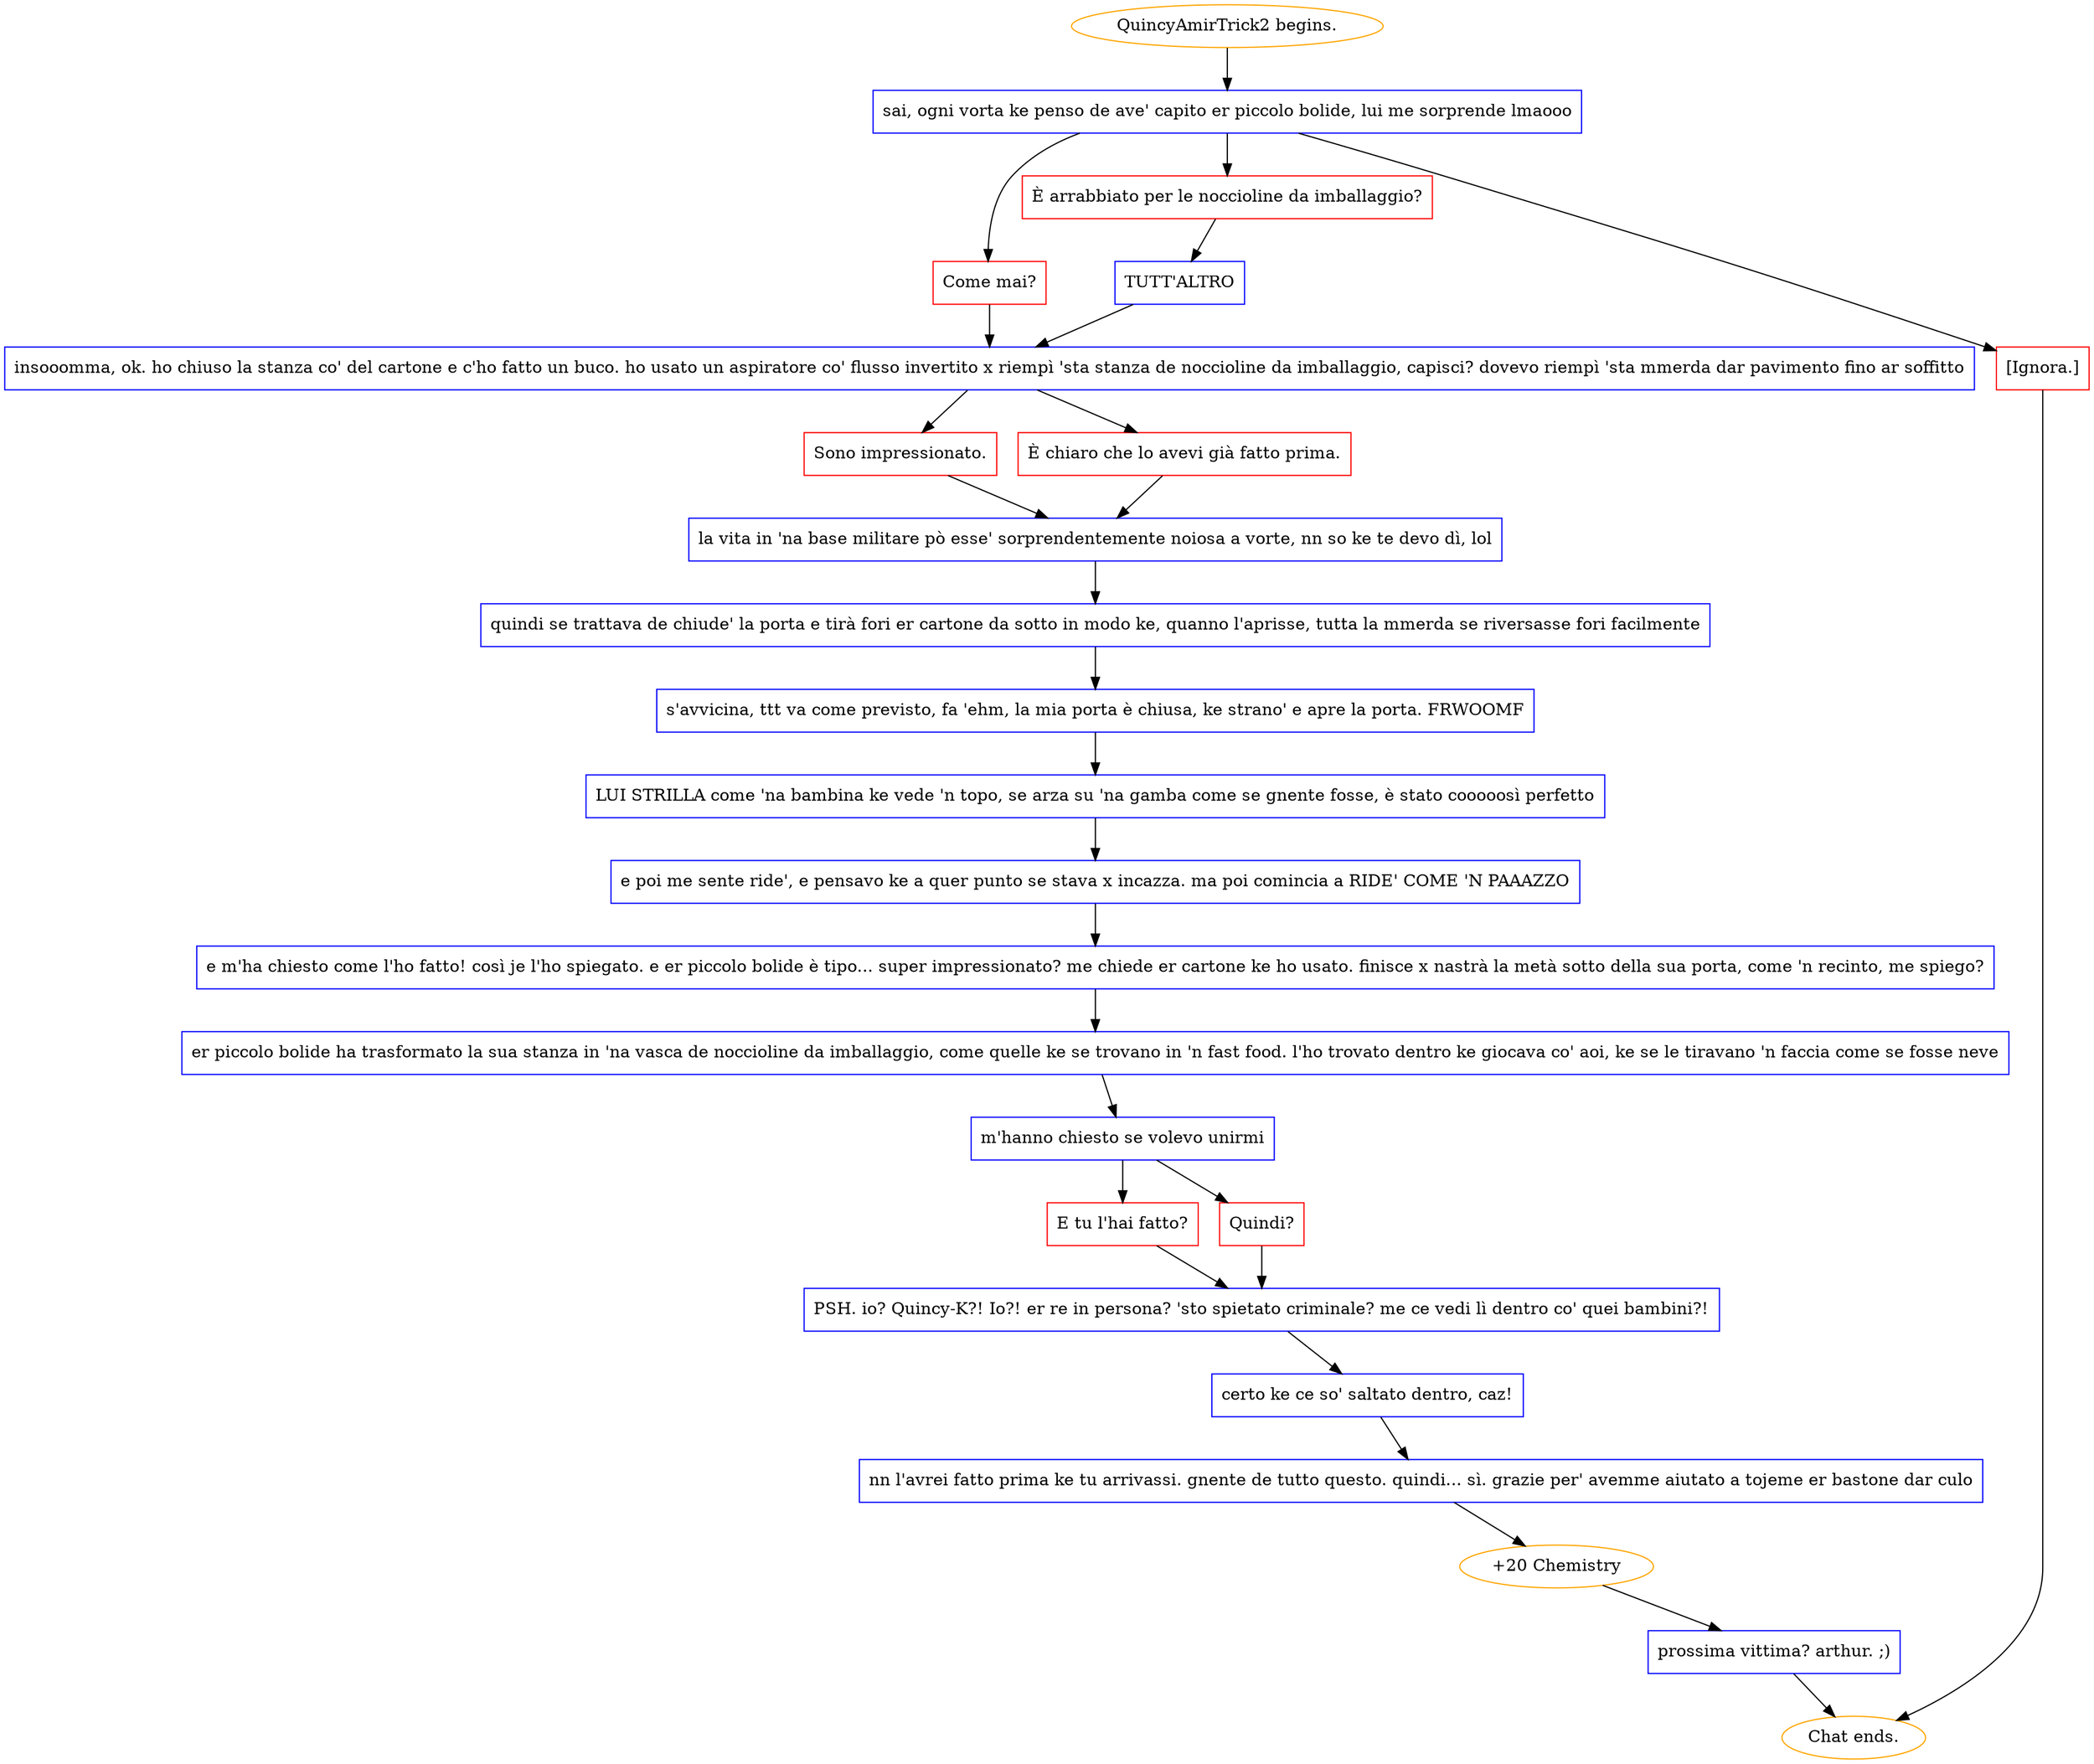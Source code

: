 digraph {
	"QuincyAmirTrick2 begins." [color=orange];
		"QuincyAmirTrick2 begins." -> j3763145012;
	j3763145012 [label="sai, ogni vorta ke penso de ave' capito er piccolo bolide, lui me sorprende lmaooo",shape=box,color=blue];
		j3763145012 -> j3903749984;
		j3763145012 -> j3206087864;
		j3763145012 -> j4060732423;
	j3903749984 [label="Come mai?",shape=box,color=red];
		j3903749984 -> j897315984;
	j3206087864 [label="È arrabbiato per le noccioline da imballaggio?",shape=box,color=red];
		j3206087864 -> j3466046251;
	j4060732423 [label="[Ignora.]",shape=box,color=red];
		j4060732423 -> "Chat ends.";
	j897315984 [label="insooomma, ok. ho chiuso la stanza co' del cartone e c'ho fatto un buco. ho usato un aspiratore co' flusso invertito x riempì 'sta stanza de noccioline da imballaggio, capisci? dovevo riempì 'sta mmerda dar pavimento fino ar soffitto",shape=box,color=blue];
		j897315984 -> j2857647504;
		j897315984 -> j1021499510;
	j3466046251 [label="TUTT'ALTRO",shape=box,color=blue];
		j3466046251 -> j897315984;
	"Chat ends." [color=orange];
	j2857647504 [label="Sono impressionato.",shape=box,color=red];
		j2857647504 -> j3538578894;
	j1021499510 [label="È chiaro che lo avevi già fatto prima.",shape=box,color=red];
		j1021499510 -> j3538578894;
	j3538578894 [label="la vita in 'na base militare pò esse' sorprendentemente noiosa a vorte, nn so ke te devo dì, lol",shape=box,color=blue];
		j3538578894 -> j2252267178;
	j2252267178 [label="quindi se trattava de chiude' la porta e tirà fori er cartone da sotto in modo ke, quanno l'aprisse, tutta la mmerda se riversasse fori facilmente",shape=box,color=blue];
		j2252267178 -> j3196651431;
	j3196651431 [label="s'avvicina, ttt va come previsto, fa 'ehm, la mia porta è chiusa, ke strano' e apre la porta. FRWOOMF",shape=box,color=blue];
		j3196651431 -> j72575114;
	j72575114 [label="LUI STRILLA come 'na bambina ke vede 'n topo, se arza su 'na gamba come se gnente fosse, è stato cooooosì perfetto",shape=box,color=blue];
		j72575114 -> j4230174809;
	j4230174809 [label="e poi me sente ride', e pensavo ke a quer punto se stava x incazza. ma poi comincia a RIDE' COME 'N PAAAZZO",shape=box,color=blue];
		j4230174809 -> j2303440994;
	j2303440994 [label="e m'ha chiesto come l'ho fatto! così je l'ho spiegato. e er piccolo bolide è tipo... super impressionato? me chiede er cartone ke ho usato. finisce x nastrà la metà sotto della sua porta, come 'n recinto, me spiego?",shape=box,color=blue];
		j2303440994 -> j2641086087;
	j2641086087 [label="er piccolo bolide ha trasformato la sua stanza in 'na vasca de noccioline da imballaggio, come quelle ke se trovano in 'n fast food. l'ho trovato dentro ke giocava co' aoi, ke se le tiravano 'n faccia come se fosse neve",shape=box,color=blue];
		j2641086087 -> j4031627014;
	j4031627014 [label="m'hanno chiesto se volevo unirmi",shape=box,color=blue];
		j4031627014 -> j397916845;
		j4031627014 -> j1177669588;
	j397916845 [label="E tu l'hai fatto?",shape=box,color=red];
		j397916845 -> j977731518;
	j1177669588 [label="Quindi?",shape=box,color=red];
		j1177669588 -> j977731518;
	j977731518 [label="PSH. io? Quincy-K?! Io?! er re in persona? 'sto spietato criminale? me ce vedi lì dentro co' quei bambini?!",shape=box,color=blue];
		j977731518 -> j495210974;
	j495210974 [label="certo ke ce so' saltato dentro, caz!",shape=box,color=blue];
		j495210974 -> j416840633;
	j416840633 [label="nn l'avrei fatto prima ke tu arrivassi. gnente de tutto questo. quindi... sì. grazie per' avemme aiutato a tojeme er bastone dar culo",shape=box,color=blue];
		j416840633 -> j2584794527;
	j2584794527 [label="+20 Chemistry",color=orange];
		j2584794527 -> j26606567;
	j26606567 [label="prossima vittima? arthur. ;)",shape=box,color=blue];
		j26606567 -> "Chat ends.";
}
